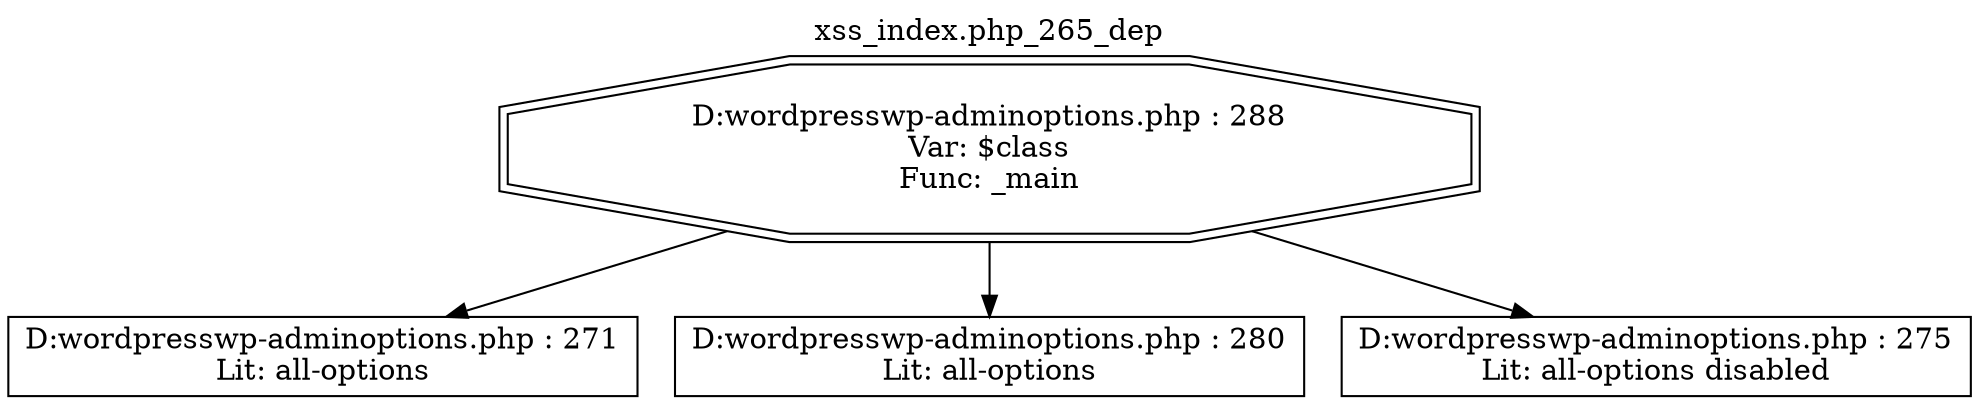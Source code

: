 digraph cfg {
  label="xss_index.php_265_dep";
  labelloc=t;
  n1 [shape=doubleoctagon, label="D:\wordpress\wp-admin\options.php : 288\nVar: $class\nFunc: _main\n"];
  n2 [shape=box, label="D:\wordpress\wp-admin\options.php : 271\nLit: all-options\n"];
  n3 [shape=box, label="D:\wordpress\wp-admin\options.php : 280\nLit: all-options\n"];
  n4 [shape=box, label="D:\wordpress\wp-admin\options.php : 275\nLit: all-options disabled\n"];
  n1 -> n2;
  n1 -> n3;
  n1 -> n4;
}
